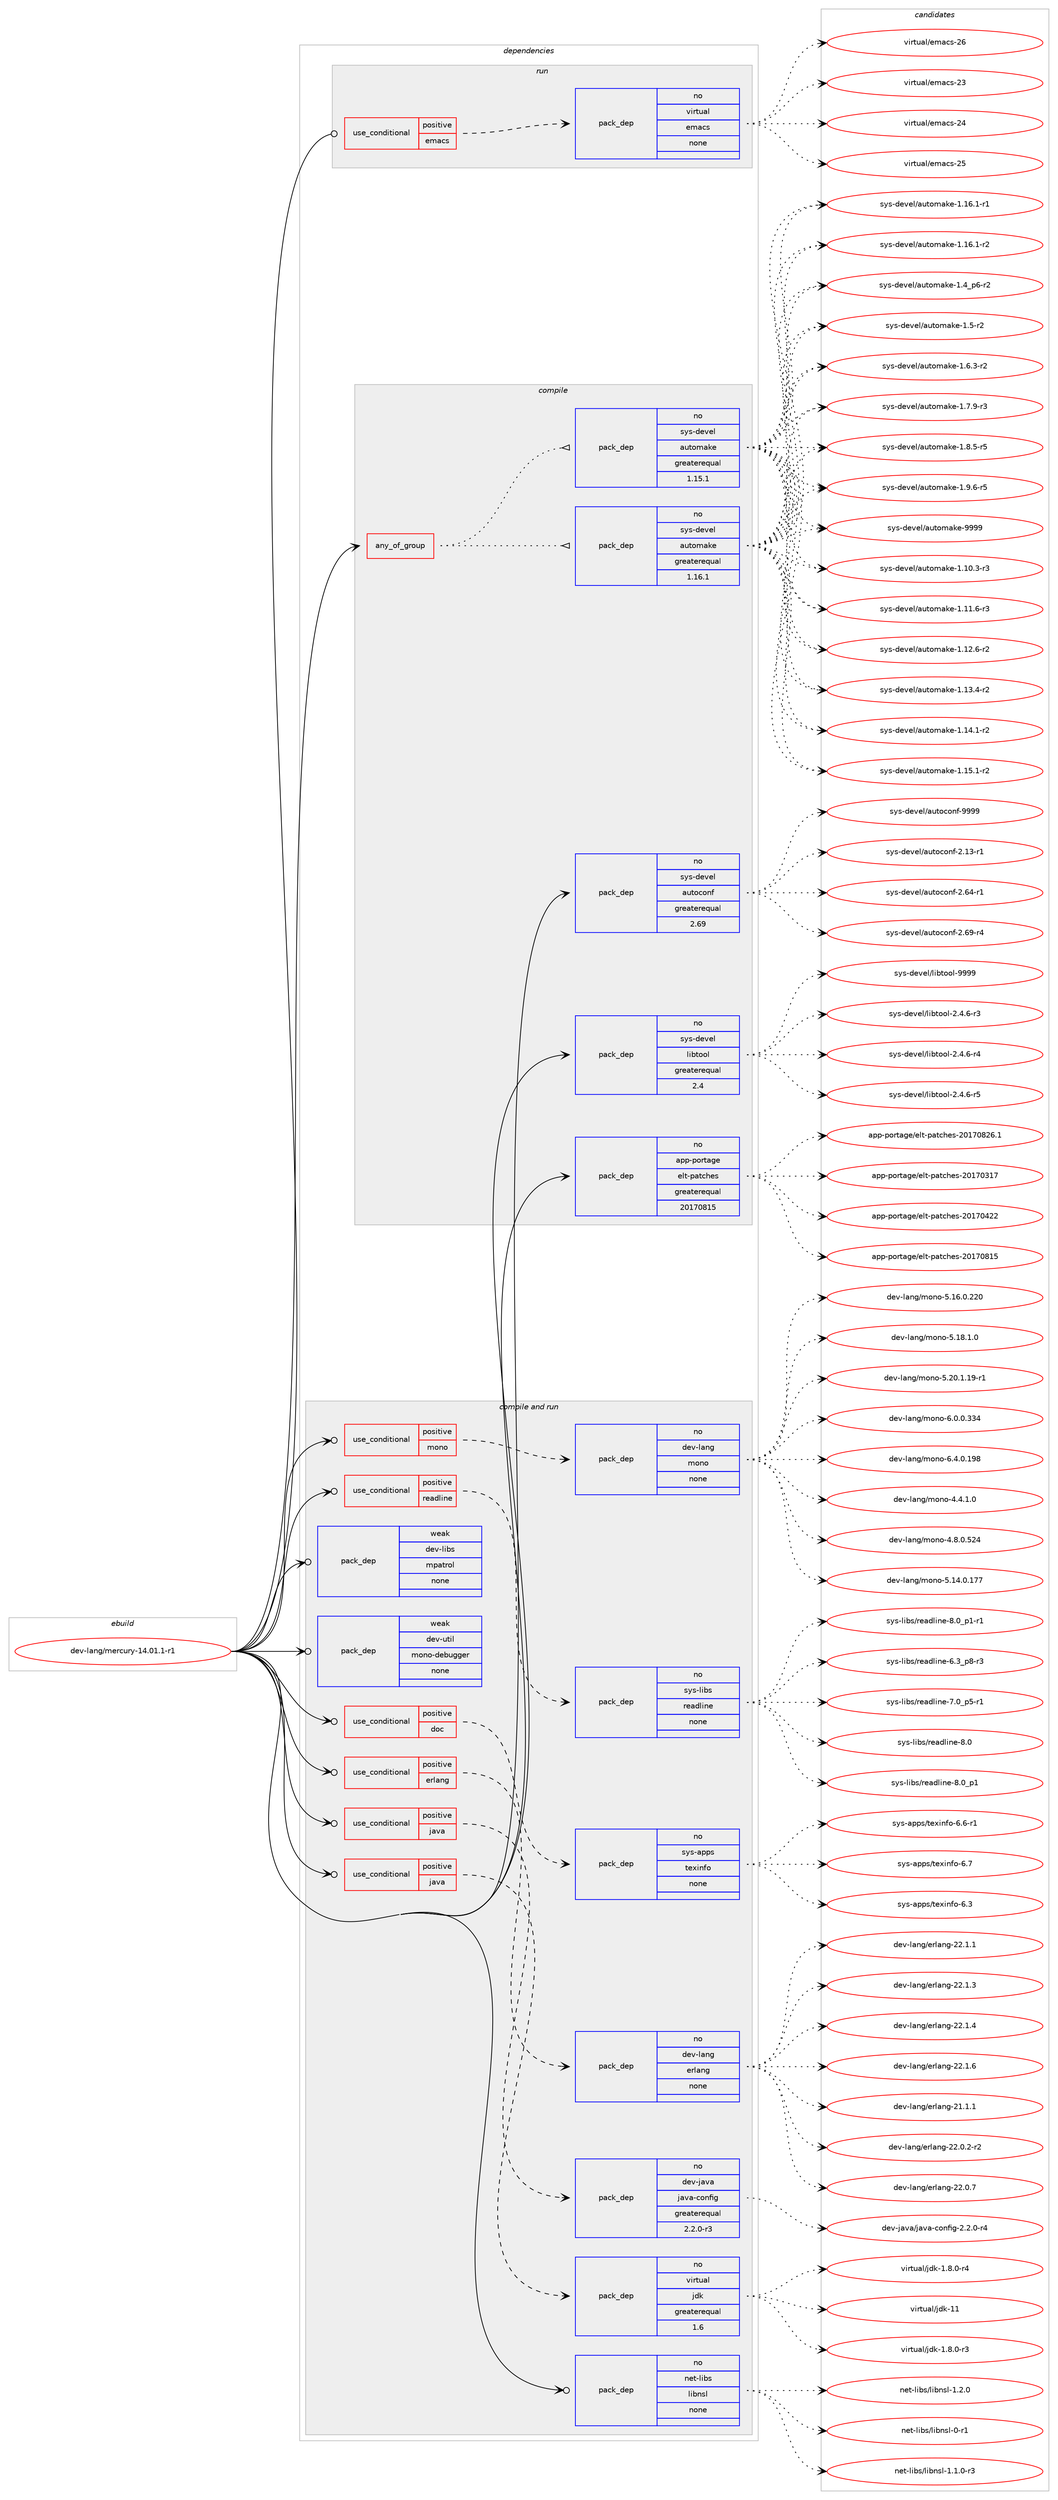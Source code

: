 digraph prolog {

# *************
# Graph options
# *************

newrank=true;
concentrate=true;
compound=true;
graph [rankdir=LR,fontname=Helvetica,fontsize=10,ranksep=1.5];#, ranksep=2.5, nodesep=0.2];
edge  [arrowhead=vee];
node  [fontname=Helvetica,fontsize=10];

# **********
# The ebuild
# **********

subgraph cluster_leftcol {
color=gray;
rank=same;
label=<<i>ebuild</i>>;
id [label="dev-lang/mercury-14.01.1-r1", color=red, width=4, href="../dev-lang/mercury-14.01.1-r1.svg"];
}

# ****************
# The dependencies
# ****************

subgraph cluster_midcol {
color=gray;
label=<<i>dependencies</i>>;
subgraph cluster_compile {
fillcolor="#eeeeee";
style=filled;
label=<<i>compile</i>>;
subgraph any10872 {
dependency558803 [label=<<TABLE BORDER="0" CELLBORDER="1" CELLSPACING="0" CELLPADDING="4"><TR><TD CELLPADDING="10">any_of_group</TD></TR></TABLE>>, shape=none, color=red];subgraph pack417675 {
dependency558804 [label=<<TABLE BORDER="0" CELLBORDER="1" CELLSPACING="0" CELLPADDING="4" WIDTH="220"><TR><TD ROWSPAN="6" CELLPADDING="30">pack_dep</TD></TR><TR><TD WIDTH="110">no</TD></TR><TR><TD>sys-devel</TD></TR><TR><TD>automake</TD></TR><TR><TD>greaterequal</TD></TR><TR><TD>1.16.1</TD></TR></TABLE>>, shape=none, color=blue];
}
dependency558803:e -> dependency558804:w [weight=20,style="dotted",arrowhead="oinv"];
subgraph pack417676 {
dependency558805 [label=<<TABLE BORDER="0" CELLBORDER="1" CELLSPACING="0" CELLPADDING="4" WIDTH="220"><TR><TD ROWSPAN="6" CELLPADDING="30">pack_dep</TD></TR><TR><TD WIDTH="110">no</TD></TR><TR><TD>sys-devel</TD></TR><TR><TD>automake</TD></TR><TR><TD>greaterequal</TD></TR><TR><TD>1.15.1</TD></TR></TABLE>>, shape=none, color=blue];
}
dependency558803:e -> dependency558805:w [weight=20,style="dotted",arrowhead="oinv"];
}
id:e -> dependency558803:w [weight=20,style="solid",arrowhead="vee"];
subgraph pack417677 {
dependency558806 [label=<<TABLE BORDER="0" CELLBORDER="1" CELLSPACING="0" CELLPADDING="4" WIDTH="220"><TR><TD ROWSPAN="6" CELLPADDING="30">pack_dep</TD></TR><TR><TD WIDTH="110">no</TD></TR><TR><TD>app-portage</TD></TR><TR><TD>elt-patches</TD></TR><TR><TD>greaterequal</TD></TR><TR><TD>20170815</TD></TR></TABLE>>, shape=none, color=blue];
}
id:e -> dependency558806:w [weight=20,style="solid",arrowhead="vee"];
subgraph pack417678 {
dependency558807 [label=<<TABLE BORDER="0" CELLBORDER="1" CELLSPACING="0" CELLPADDING="4" WIDTH="220"><TR><TD ROWSPAN="6" CELLPADDING="30">pack_dep</TD></TR><TR><TD WIDTH="110">no</TD></TR><TR><TD>sys-devel</TD></TR><TR><TD>autoconf</TD></TR><TR><TD>greaterequal</TD></TR><TR><TD>2.69</TD></TR></TABLE>>, shape=none, color=blue];
}
id:e -> dependency558807:w [weight=20,style="solid",arrowhead="vee"];
subgraph pack417679 {
dependency558808 [label=<<TABLE BORDER="0" CELLBORDER="1" CELLSPACING="0" CELLPADDING="4" WIDTH="220"><TR><TD ROWSPAN="6" CELLPADDING="30">pack_dep</TD></TR><TR><TD WIDTH="110">no</TD></TR><TR><TD>sys-devel</TD></TR><TR><TD>libtool</TD></TR><TR><TD>greaterequal</TD></TR><TR><TD>2.4</TD></TR></TABLE>>, shape=none, color=blue];
}
id:e -> dependency558808:w [weight=20,style="solid",arrowhead="vee"];
}
subgraph cluster_compileandrun {
fillcolor="#eeeeee";
style=filled;
label=<<i>compile and run</i>>;
subgraph cond129899 {
dependency558809 [label=<<TABLE BORDER="0" CELLBORDER="1" CELLSPACING="0" CELLPADDING="4"><TR><TD ROWSPAN="3" CELLPADDING="10">use_conditional</TD></TR><TR><TD>positive</TD></TR><TR><TD>doc</TD></TR></TABLE>>, shape=none, color=red];
subgraph pack417680 {
dependency558810 [label=<<TABLE BORDER="0" CELLBORDER="1" CELLSPACING="0" CELLPADDING="4" WIDTH="220"><TR><TD ROWSPAN="6" CELLPADDING="30">pack_dep</TD></TR><TR><TD WIDTH="110">no</TD></TR><TR><TD>sys-apps</TD></TR><TR><TD>texinfo</TD></TR><TR><TD>none</TD></TR><TR><TD></TD></TR></TABLE>>, shape=none, color=blue];
}
dependency558809:e -> dependency558810:w [weight=20,style="dashed",arrowhead="vee"];
}
id:e -> dependency558809:w [weight=20,style="solid",arrowhead="odotvee"];
subgraph cond129900 {
dependency558811 [label=<<TABLE BORDER="0" CELLBORDER="1" CELLSPACING="0" CELLPADDING="4"><TR><TD ROWSPAN="3" CELLPADDING="10">use_conditional</TD></TR><TR><TD>positive</TD></TR><TR><TD>erlang</TD></TR></TABLE>>, shape=none, color=red];
subgraph pack417681 {
dependency558812 [label=<<TABLE BORDER="0" CELLBORDER="1" CELLSPACING="0" CELLPADDING="4" WIDTH="220"><TR><TD ROWSPAN="6" CELLPADDING="30">pack_dep</TD></TR><TR><TD WIDTH="110">no</TD></TR><TR><TD>dev-lang</TD></TR><TR><TD>erlang</TD></TR><TR><TD>none</TD></TR><TR><TD></TD></TR></TABLE>>, shape=none, color=blue];
}
dependency558811:e -> dependency558812:w [weight=20,style="dashed",arrowhead="vee"];
}
id:e -> dependency558811:w [weight=20,style="solid",arrowhead="odotvee"];
subgraph cond129901 {
dependency558813 [label=<<TABLE BORDER="0" CELLBORDER="1" CELLSPACING="0" CELLPADDING="4"><TR><TD ROWSPAN="3" CELLPADDING="10">use_conditional</TD></TR><TR><TD>positive</TD></TR><TR><TD>java</TD></TR></TABLE>>, shape=none, color=red];
subgraph pack417682 {
dependency558814 [label=<<TABLE BORDER="0" CELLBORDER="1" CELLSPACING="0" CELLPADDING="4" WIDTH="220"><TR><TD ROWSPAN="6" CELLPADDING="30">pack_dep</TD></TR><TR><TD WIDTH="110">no</TD></TR><TR><TD>dev-java</TD></TR><TR><TD>java-config</TD></TR><TR><TD>greaterequal</TD></TR><TR><TD>2.2.0-r3</TD></TR></TABLE>>, shape=none, color=blue];
}
dependency558813:e -> dependency558814:w [weight=20,style="dashed",arrowhead="vee"];
}
id:e -> dependency558813:w [weight=20,style="solid",arrowhead="odotvee"];
subgraph cond129902 {
dependency558815 [label=<<TABLE BORDER="0" CELLBORDER="1" CELLSPACING="0" CELLPADDING="4"><TR><TD ROWSPAN="3" CELLPADDING="10">use_conditional</TD></TR><TR><TD>positive</TD></TR><TR><TD>java</TD></TR></TABLE>>, shape=none, color=red];
subgraph pack417683 {
dependency558816 [label=<<TABLE BORDER="0" CELLBORDER="1" CELLSPACING="0" CELLPADDING="4" WIDTH="220"><TR><TD ROWSPAN="6" CELLPADDING="30">pack_dep</TD></TR><TR><TD WIDTH="110">no</TD></TR><TR><TD>virtual</TD></TR><TR><TD>jdk</TD></TR><TR><TD>greaterequal</TD></TR><TR><TD>1.6</TD></TR></TABLE>>, shape=none, color=blue];
}
dependency558815:e -> dependency558816:w [weight=20,style="dashed",arrowhead="vee"];
}
id:e -> dependency558815:w [weight=20,style="solid",arrowhead="odotvee"];
subgraph cond129903 {
dependency558817 [label=<<TABLE BORDER="0" CELLBORDER="1" CELLSPACING="0" CELLPADDING="4"><TR><TD ROWSPAN="3" CELLPADDING="10">use_conditional</TD></TR><TR><TD>positive</TD></TR><TR><TD>mono</TD></TR></TABLE>>, shape=none, color=red];
subgraph pack417684 {
dependency558818 [label=<<TABLE BORDER="0" CELLBORDER="1" CELLSPACING="0" CELLPADDING="4" WIDTH="220"><TR><TD ROWSPAN="6" CELLPADDING="30">pack_dep</TD></TR><TR><TD WIDTH="110">no</TD></TR><TR><TD>dev-lang</TD></TR><TR><TD>mono</TD></TR><TR><TD>none</TD></TR><TR><TD></TD></TR></TABLE>>, shape=none, color=blue];
}
dependency558817:e -> dependency558818:w [weight=20,style="dashed",arrowhead="vee"];
}
id:e -> dependency558817:w [weight=20,style="solid",arrowhead="odotvee"];
subgraph cond129904 {
dependency558819 [label=<<TABLE BORDER="0" CELLBORDER="1" CELLSPACING="0" CELLPADDING="4"><TR><TD ROWSPAN="3" CELLPADDING="10">use_conditional</TD></TR><TR><TD>positive</TD></TR><TR><TD>readline</TD></TR></TABLE>>, shape=none, color=red];
subgraph pack417685 {
dependency558820 [label=<<TABLE BORDER="0" CELLBORDER="1" CELLSPACING="0" CELLPADDING="4" WIDTH="220"><TR><TD ROWSPAN="6" CELLPADDING="30">pack_dep</TD></TR><TR><TD WIDTH="110">no</TD></TR><TR><TD>sys-libs</TD></TR><TR><TD>readline</TD></TR><TR><TD>none</TD></TR><TR><TD></TD></TR></TABLE>>, shape=none, color=blue];
}
dependency558819:e -> dependency558820:w [weight=20,style="dashed",arrowhead="vee"];
}
id:e -> dependency558819:w [weight=20,style="solid",arrowhead="odotvee"];
subgraph pack417686 {
dependency558821 [label=<<TABLE BORDER="0" CELLBORDER="1" CELLSPACING="0" CELLPADDING="4" WIDTH="220"><TR><TD ROWSPAN="6" CELLPADDING="30">pack_dep</TD></TR><TR><TD WIDTH="110">no</TD></TR><TR><TD>net-libs</TD></TR><TR><TD>libnsl</TD></TR><TR><TD>none</TD></TR><TR><TD></TD></TR></TABLE>>, shape=none, color=blue];
}
id:e -> dependency558821:w [weight=20,style="solid",arrowhead="odotvee"];
subgraph pack417687 {
dependency558822 [label=<<TABLE BORDER="0" CELLBORDER="1" CELLSPACING="0" CELLPADDING="4" WIDTH="220"><TR><TD ROWSPAN="6" CELLPADDING="30">pack_dep</TD></TR><TR><TD WIDTH="110">weak</TD></TR><TR><TD>dev-libs</TD></TR><TR><TD>mpatrol</TD></TR><TR><TD>none</TD></TR><TR><TD></TD></TR></TABLE>>, shape=none, color=blue];
}
id:e -> dependency558822:w [weight=20,style="solid",arrowhead="odotvee"];
subgraph pack417688 {
dependency558823 [label=<<TABLE BORDER="0" CELLBORDER="1" CELLSPACING="0" CELLPADDING="4" WIDTH="220"><TR><TD ROWSPAN="6" CELLPADDING="30">pack_dep</TD></TR><TR><TD WIDTH="110">weak</TD></TR><TR><TD>dev-util</TD></TR><TR><TD>mono-debugger</TD></TR><TR><TD>none</TD></TR><TR><TD></TD></TR></TABLE>>, shape=none, color=blue];
}
id:e -> dependency558823:w [weight=20,style="solid",arrowhead="odotvee"];
}
subgraph cluster_run {
fillcolor="#eeeeee";
style=filled;
label=<<i>run</i>>;
subgraph cond129905 {
dependency558824 [label=<<TABLE BORDER="0" CELLBORDER="1" CELLSPACING="0" CELLPADDING="4"><TR><TD ROWSPAN="3" CELLPADDING="10">use_conditional</TD></TR><TR><TD>positive</TD></TR><TR><TD>emacs</TD></TR></TABLE>>, shape=none, color=red];
subgraph pack417689 {
dependency558825 [label=<<TABLE BORDER="0" CELLBORDER="1" CELLSPACING="0" CELLPADDING="4" WIDTH="220"><TR><TD ROWSPAN="6" CELLPADDING="30">pack_dep</TD></TR><TR><TD WIDTH="110">no</TD></TR><TR><TD>virtual</TD></TR><TR><TD>emacs</TD></TR><TR><TD>none</TD></TR><TR><TD></TD></TR></TABLE>>, shape=none, color=blue];
}
dependency558824:e -> dependency558825:w [weight=20,style="dashed",arrowhead="vee"];
}
id:e -> dependency558824:w [weight=20,style="solid",arrowhead="odot"];
}
}

# **************
# The candidates
# **************

subgraph cluster_choices {
rank=same;
color=gray;
label=<<i>candidates</i>>;

subgraph choice417675 {
color=black;
nodesep=1;
choice11512111545100101118101108479711711611110997107101454946494846514511451 [label="sys-devel/automake-1.10.3-r3", color=red, width=4,href="../sys-devel/automake-1.10.3-r3.svg"];
choice11512111545100101118101108479711711611110997107101454946494946544511451 [label="sys-devel/automake-1.11.6-r3", color=red, width=4,href="../sys-devel/automake-1.11.6-r3.svg"];
choice11512111545100101118101108479711711611110997107101454946495046544511450 [label="sys-devel/automake-1.12.6-r2", color=red, width=4,href="../sys-devel/automake-1.12.6-r2.svg"];
choice11512111545100101118101108479711711611110997107101454946495146524511450 [label="sys-devel/automake-1.13.4-r2", color=red, width=4,href="../sys-devel/automake-1.13.4-r2.svg"];
choice11512111545100101118101108479711711611110997107101454946495246494511450 [label="sys-devel/automake-1.14.1-r2", color=red, width=4,href="../sys-devel/automake-1.14.1-r2.svg"];
choice11512111545100101118101108479711711611110997107101454946495346494511450 [label="sys-devel/automake-1.15.1-r2", color=red, width=4,href="../sys-devel/automake-1.15.1-r2.svg"];
choice11512111545100101118101108479711711611110997107101454946495446494511449 [label="sys-devel/automake-1.16.1-r1", color=red, width=4,href="../sys-devel/automake-1.16.1-r1.svg"];
choice11512111545100101118101108479711711611110997107101454946495446494511450 [label="sys-devel/automake-1.16.1-r2", color=red, width=4,href="../sys-devel/automake-1.16.1-r2.svg"];
choice115121115451001011181011084797117116111109971071014549465295112544511450 [label="sys-devel/automake-1.4_p6-r2", color=red, width=4,href="../sys-devel/automake-1.4_p6-r2.svg"];
choice11512111545100101118101108479711711611110997107101454946534511450 [label="sys-devel/automake-1.5-r2", color=red, width=4,href="../sys-devel/automake-1.5-r2.svg"];
choice115121115451001011181011084797117116111109971071014549465446514511450 [label="sys-devel/automake-1.6.3-r2", color=red, width=4,href="../sys-devel/automake-1.6.3-r2.svg"];
choice115121115451001011181011084797117116111109971071014549465546574511451 [label="sys-devel/automake-1.7.9-r3", color=red, width=4,href="../sys-devel/automake-1.7.9-r3.svg"];
choice115121115451001011181011084797117116111109971071014549465646534511453 [label="sys-devel/automake-1.8.5-r5", color=red, width=4,href="../sys-devel/automake-1.8.5-r5.svg"];
choice115121115451001011181011084797117116111109971071014549465746544511453 [label="sys-devel/automake-1.9.6-r5", color=red, width=4,href="../sys-devel/automake-1.9.6-r5.svg"];
choice115121115451001011181011084797117116111109971071014557575757 [label="sys-devel/automake-9999", color=red, width=4,href="../sys-devel/automake-9999.svg"];
dependency558804:e -> choice11512111545100101118101108479711711611110997107101454946494846514511451:w [style=dotted,weight="100"];
dependency558804:e -> choice11512111545100101118101108479711711611110997107101454946494946544511451:w [style=dotted,weight="100"];
dependency558804:e -> choice11512111545100101118101108479711711611110997107101454946495046544511450:w [style=dotted,weight="100"];
dependency558804:e -> choice11512111545100101118101108479711711611110997107101454946495146524511450:w [style=dotted,weight="100"];
dependency558804:e -> choice11512111545100101118101108479711711611110997107101454946495246494511450:w [style=dotted,weight="100"];
dependency558804:e -> choice11512111545100101118101108479711711611110997107101454946495346494511450:w [style=dotted,weight="100"];
dependency558804:e -> choice11512111545100101118101108479711711611110997107101454946495446494511449:w [style=dotted,weight="100"];
dependency558804:e -> choice11512111545100101118101108479711711611110997107101454946495446494511450:w [style=dotted,weight="100"];
dependency558804:e -> choice115121115451001011181011084797117116111109971071014549465295112544511450:w [style=dotted,weight="100"];
dependency558804:e -> choice11512111545100101118101108479711711611110997107101454946534511450:w [style=dotted,weight="100"];
dependency558804:e -> choice115121115451001011181011084797117116111109971071014549465446514511450:w [style=dotted,weight="100"];
dependency558804:e -> choice115121115451001011181011084797117116111109971071014549465546574511451:w [style=dotted,weight="100"];
dependency558804:e -> choice115121115451001011181011084797117116111109971071014549465646534511453:w [style=dotted,weight="100"];
dependency558804:e -> choice115121115451001011181011084797117116111109971071014549465746544511453:w [style=dotted,weight="100"];
dependency558804:e -> choice115121115451001011181011084797117116111109971071014557575757:w [style=dotted,weight="100"];
}
subgraph choice417676 {
color=black;
nodesep=1;
choice11512111545100101118101108479711711611110997107101454946494846514511451 [label="sys-devel/automake-1.10.3-r3", color=red, width=4,href="../sys-devel/automake-1.10.3-r3.svg"];
choice11512111545100101118101108479711711611110997107101454946494946544511451 [label="sys-devel/automake-1.11.6-r3", color=red, width=4,href="../sys-devel/automake-1.11.6-r3.svg"];
choice11512111545100101118101108479711711611110997107101454946495046544511450 [label="sys-devel/automake-1.12.6-r2", color=red, width=4,href="../sys-devel/automake-1.12.6-r2.svg"];
choice11512111545100101118101108479711711611110997107101454946495146524511450 [label="sys-devel/automake-1.13.4-r2", color=red, width=4,href="../sys-devel/automake-1.13.4-r2.svg"];
choice11512111545100101118101108479711711611110997107101454946495246494511450 [label="sys-devel/automake-1.14.1-r2", color=red, width=4,href="../sys-devel/automake-1.14.1-r2.svg"];
choice11512111545100101118101108479711711611110997107101454946495346494511450 [label="sys-devel/automake-1.15.1-r2", color=red, width=4,href="../sys-devel/automake-1.15.1-r2.svg"];
choice11512111545100101118101108479711711611110997107101454946495446494511449 [label="sys-devel/automake-1.16.1-r1", color=red, width=4,href="../sys-devel/automake-1.16.1-r1.svg"];
choice11512111545100101118101108479711711611110997107101454946495446494511450 [label="sys-devel/automake-1.16.1-r2", color=red, width=4,href="../sys-devel/automake-1.16.1-r2.svg"];
choice115121115451001011181011084797117116111109971071014549465295112544511450 [label="sys-devel/automake-1.4_p6-r2", color=red, width=4,href="../sys-devel/automake-1.4_p6-r2.svg"];
choice11512111545100101118101108479711711611110997107101454946534511450 [label="sys-devel/automake-1.5-r2", color=red, width=4,href="../sys-devel/automake-1.5-r2.svg"];
choice115121115451001011181011084797117116111109971071014549465446514511450 [label="sys-devel/automake-1.6.3-r2", color=red, width=4,href="../sys-devel/automake-1.6.3-r2.svg"];
choice115121115451001011181011084797117116111109971071014549465546574511451 [label="sys-devel/automake-1.7.9-r3", color=red, width=4,href="../sys-devel/automake-1.7.9-r3.svg"];
choice115121115451001011181011084797117116111109971071014549465646534511453 [label="sys-devel/automake-1.8.5-r5", color=red, width=4,href="../sys-devel/automake-1.8.5-r5.svg"];
choice115121115451001011181011084797117116111109971071014549465746544511453 [label="sys-devel/automake-1.9.6-r5", color=red, width=4,href="../sys-devel/automake-1.9.6-r5.svg"];
choice115121115451001011181011084797117116111109971071014557575757 [label="sys-devel/automake-9999", color=red, width=4,href="../sys-devel/automake-9999.svg"];
dependency558805:e -> choice11512111545100101118101108479711711611110997107101454946494846514511451:w [style=dotted,weight="100"];
dependency558805:e -> choice11512111545100101118101108479711711611110997107101454946494946544511451:w [style=dotted,weight="100"];
dependency558805:e -> choice11512111545100101118101108479711711611110997107101454946495046544511450:w [style=dotted,weight="100"];
dependency558805:e -> choice11512111545100101118101108479711711611110997107101454946495146524511450:w [style=dotted,weight="100"];
dependency558805:e -> choice11512111545100101118101108479711711611110997107101454946495246494511450:w [style=dotted,weight="100"];
dependency558805:e -> choice11512111545100101118101108479711711611110997107101454946495346494511450:w [style=dotted,weight="100"];
dependency558805:e -> choice11512111545100101118101108479711711611110997107101454946495446494511449:w [style=dotted,weight="100"];
dependency558805:e -> choice11512111545100101118101108479711711611110997107101454946495446494511450:w [style=dotted,weight="100"];
dependency558805:e -> choice115121115451001011181011084797117116111109971071014549465295112544511450:w [style=dotted,weight="100"];
dependency558805:e -> choice11512111545100101118101108479711711611110997107101454946534511450:w [style=dotted,weight="100"];
dependency558805:e -> choice115121115451001011181011084797117116111109971071014549465446514511450:w [style=dotted,weight="100"];
dependency558805:e -> choice115121115451001011181011084797117116111109971071014549465546574511451:w [style=dotted,weight="100"];
dependency558805:e -> choice115121115451001011181011084797117116111109971071014549465646534511453:w [style=dotted,weight="100"];
dependency558805:e -> choice115121115451001011181011084797117116111109971071014549465746544511453:w [style=dotted,weight="100"];
dependency558805:e -> choice115121115451001011181011084797117116111109971071014557575757:w [style=dotted,weight="100"];
}
subgraph choice417677 {
color=black;
nodesep=1;
choice97112112451121111141169710310147101108116451129711699104101115455048495548514955 [label="app-portage/elt-patches-20170317", color=red, width=4,href="../app-portage/elt-patches-20170317.svg"];
choice97112112451121111141169710310147101108116451129711699104101115455048495548525050 [label="app-portage/elt-patches-20170422", color=red, width=4,href="../app-portage/elt-patches-20170422.svg"];
choice97112112451121111141169710310147101108116451129711699104101115455048495548564953 [label="app-portage/elt-patches-20170815", color=red, width=4,href="../app-portage/elt-patches-20170815.svg"];
choice971121124511211111411697103101471011081164511297116991041011154550484955485650544649 [label="app-portage/elt-patches-20170826.1", color=red, width=4,href="../app-portage/elt-patches-20170826.1.svg"];
dependency558806:e -> choice97112112451121111141169710310147101108116451129711699104101115455048495548514955:w [style=dotted,weight="100"];
dependency558806:e -> choice97112112451121111141169710310147101108116451129711699104101115455048495548525050:w [style=dotted,weight="100"];
dependency558806:e -> choice97112112451121111141169710310147101108116451129711699104101115455048495548564953:w [style=dotted,weight="100"];
dependency558806:e -> choice971121124511211111411697103101471011081164511297116991041011154550484955485650544649:w [style=dotted,weight="100"];
}
subgraph choice417678 {
color=black;
nodesep=1;
choice1151211154510010111810110847971171161119911111010245504649514511449 [label="sys-devel/autoconf-2.13-r1", color=red, width=4,href="../sys-devel/autoconf-2.13-r1.svg"];
choice1151211154510010111810110847971171161119911111010245504654524511449 [label="sys-devel/autoconf-2.64-r1", color=red, width=4,href="../sys-devel/autoconf-2.64-r1.svg"];
choice1151211154510010111810110847971171161119911111010245504654574511452 [label="sys-devel/autoconf-2.69-r4", color=red, width=4,href="../sys-devel/autoconf-2.69-r4.svg"];
choice115121115451001011181011084797117116111991111101024557575757 [label="sys-devel/autoconf-9999", color=red, width=4,href="../sys-devel/autoconf-9999.svg"];
dependency558807:e -> choice1151211154510010111810110847971171161119911111010245504649514511449:w [style=dotted,weight="100"];
dependency558807:e -> choice1151211154510010111810110847971171161119911111010245504654524511449:w [style=dotted,weight="100"];
dependency558807:e -> choice1151211154510010111810110847971171161119911111010245504654574511452:w [style=dotted,weight="100"];
dependency558807:e -> choice115121115451001011181011084797117116111991111101024557575757:w [style=dotted,weight="100"];
}
subgraph choice417679 {
color=black;
nodesep=1;
choice1151211154510010111810110847108105981161111111084550465246544511451 [label="sys-devel/libtool-2.4.6-r3", color=red, width=4,href="../sys-devel/libtool-2.4.6-r3.svg"];
choice1151211154510010111810110847108105981161111111084550465246544511452 [label="sys-devel/libtool-2.4.6-r4", color=red, width=4,href="../sys-devel/libtool-2.4.6-r4.svg"];
choice1151211154510010111810110847108105981161111111084550465246544511453 [label="sys-devel/libtool-2.4.6-r5", color=red, width=4,href="../sys-devel/libtool-2.4.6-r5.svg"];
choice1151211154510010111810110847108105981161111111084557575757 [label="sys-devel/libtool-9999", color=red, width=4,href="../sys-devel/libtool-9999.svg"];
dependency558808:e -> choice1151211154510010111810110847108105981161111111084550465246544511451:w [style=dotted,weight="100"];
dependency558808:e -> choice1151211154510010111810110847108105981161111111084550465246544511452:w [style=dotted,weight="100"];
dependency558808:e -> choice1151211154510010111810110847108105981161111111084550465246544511453:w [style=dotted,weight="100"];
dependency558808:e -> choice1151211154510010111810110847108105981161111111084557575757:w [style=dotted,weight="100"];
}
subgraph choice417680 {
color=black;
nodesep=1;
choice11512111545971121121154711610112010511010211145544651 [label="sys-apps/texinfo-6.3", color=red, width=4,href="../sys-apps/texinfo-6.3.svg"];
choice115121115459711211211547116101120105110102111455446544511449 [label="sys-apps/texinfo-6.6-r1", color=red, width=4,href="../sys-apps/texinfo-6.6-r1.svg"];
choice11512111545971121121154711610112010511010211145544655 [label="sys-apps/texinfo-6.7", color=red, width=4,href="../sys-apps/texinfo-6.7.svg"];
dependency558810:e -> choice11512111545971121121154711610112010511010211145544651:w [style=dotted,weight="100"];
dependency558810:e -> choice115121115459711211211547116101120105110102111455446544511449:w [style=dotted,weight="100"];
dependency558810:e -> choice11512111545971121121154711610112010511010211145544655:w [style=dotted,weight="100"];
}
subgraph choice417681 {
color=black;
nodesep=1;
choice1001011184510897110103471011141089711010345504946494649 [label="dev-lang/erlang-21.1.1", color=red, width=4,href="../dev-lang/erlang-21.1.1.svg"];
choice10010111845108971101034710111410897110103455050464846504511450 [label="dev-lang/erlang-22.0.2-r2", color=red, width=4,href="../dev-lang/erlang-22.0.2-r2.svg"];
choice1001011184510897110103471011141089711010345505046484655 [label="dev-lang/erlang-22.0.7", color=red, width=4,href="../dev-lang/erlang-22.0.7.svg"];
choice1001011184510897110103471011141089711010345505046494649 [label="dev-lang/erlang-22.1.1", color=red, width=4,href="../dev-lang/erlang-22.1.1.svg"];
choice1001011184510897110103471011141089711010345505046494651 [label="dev-lang/erlang-22.1.3", color=red, width=4,href="../dev-lang/erlang-22.1.3.svg"];
choice1001011184510897110103471011141089711010345505046494652 [label="dev-lang/erlang-22.1.4", color=red, width=4,href="../dev-lang/erlang-22.1.4.svg"];
choice1001011184510897110103471011141089711010345505046494654 [label="dev-lang/erlang-22.1.6", color=red, width=4,href="../dev-lang/erlang-22.1.6.svg"];
dependency558812:e -> choice1001011184510897110103471011141089711010345504946494649:w [style=dotted,weight="100"];
dependency558812:e -> choice10010111845108971101034710111410897110103455050464846504511450:w [style=dotted,weight="100"];
dependency558812:e -> choice1001011184510897110103471011141089711010345505046484655:w [style=dotted,weight="100"];
dependency558812:e -> choice1001011184510897110103471011141089711010345505046494649:w [style=dotted,weight="100"];
dependency558812:e -> choice1001011184510897110103471011141089711010345505046494651:w [style=dotted,weight="100"];
dependency558812:e -> choice1001011184510897110103471011141089711010345505046494652:w [style=dotted,weight="100"];
dependency558812:e -> choice1001011184510897110103471011141089711010345505046494654:w [style=dotted,weight="100"];
}
subgraph choice417682 {
color=black;
nodesep=1;
choice10010111845106971189747106971189745991111101021051034550465046484511452 [label="dev-java/java-config-2.2.0-r4", color=red, width=4,href="../dev-java/java-config-2.2.0-r4.svg"];
dependency558814:e -> choice10010111845106971189747106971189745991111101021051034550465046484511452:w [style=dotted,weight="100"];
}
subgraph choice417683 {
color=black;
nodesep=1;
choice11810511411611797108471061001074549465646484511451 [label="virtual/jdk-1.8.0-r3", color=red, width=4,href="../virtual/jdk-1.8.0-r3.svg"];
choice11810511411611797108471061001074549465646484511452 [label="virtual/jdk-1.8.0-r4", color=red, width=4,href="../virtual/jdk-1.8.0-r4.svg"];
choice1181051141161179710847106100107454949 [label="virtual/jdk-11", color=red, width=4,href="../virtual/jdk-11.svg"];
dependency558816:e -> choice11810511411611797108471061001074549465646484511451:w [style=dotted,weight="100"];
dependency558816:e -> choice11810511411611797108471061001074549465646484511452:w [style=dotted,weight="100"];
dependency558816:e -> choice1181051141161179710847106100107454949:w [style=dotted,weight="100"];
}
subgraph choice417684 {
color=black;
nodesep=1;
choice1001011184510897110103471091111101114552465246494648 [label="dev-lang/mono-4.4.1.0", color=red, width=4,href="../dev-lang/mono-4.4.1.0.svg"];
choice10010111845108971101034710911111011145524656464846535052 [label="dev-lang/mono-4.8.0.524", color=red, width=4,href="../dev-lang/mono-4.8.0.524.svg"];
choice1001011184510897110103471091111101114553464952464846495555 [label="dev-lang/mono-5.14.0.177", color=red, width=4,href="../dev-lang/mono-5.14.0.177.svg"];
choice1001011184510897110103471091111101114553464954464846505048 [label="dev-lang/mono-5.16.0.220", color=red, width=4,href="../dev-lang/mono-5.16.0.220.svg"];
choice100101118451089711010347109111110111455346495646494648 [label="dev-lang/mono-5.18.1.0", color=red, width=4,href="../dev-lang/mono-5.18.1.0.svg"];
choice100101118451089711010347109111110111455346504846494649574511449 [label="dev-lang/mono-5.20.1.19-r1", color=red, width=4,href="../dev-lang/mono-5.20.1.19-r1.svg"];
choice10010111845108971101034710911111011145544648464846515152 [label="dev-lang/mono-6.0.0.334", color=red, width=4,href="../dev-lang/mono-6.0.0.334.svg"];
choice10010111845108971101034710911111011145544652464846495756 [label="dev-lang/mono-6.4.0.198", color=red, width=4,href="../dev-lang/mono-6.4.0.198.svg"];
dependency558818:e -> choice1001011184510897110103471091111101114552465246494648:w [style=dotted,weight="100"];
dependency558818:e -> choice10010111845108971101034710911111011145524656464846535052:w [style=dotted,weight="100"];
dependency558818:e -> choice1001011184510897110103471091111101114553464952464846495555:w [style=dotted,weight="100"];
dependency558818:e -> choice1001011184510897110103471091111101114553464954464846505048:w [style=dotted,weight="100"];
dependency558818:e -> choice100101118451089711010347109111110111455346495646494648:w [style=dotted,weight="100"];
dependency558818:e -> choice100101118451089711010347109111110111455346504846494649574511449:w [style=dotted,weight="100"];
dependency558818:e -> choice10010111845108971101034710911111011145544648464846515152:w [style=dotted,weight="100"];
dependency558818:e -> choice10010111845108971101034710911111011145544652464846495756:w [style=dotted,weight="100"];
}
subgraph choice417685 {
color=black;
nodesep=1;
choice115121115451081059811547114101971001081051101014554465195112564511451 [label="sys-libs/readline-6.3_p8-r3", color=red, width=4,href="../sys-libs/readline-6.3_p8-r3.svg"];
choice115121115451081059811547114101971001081051101014555464895112534511449 [label="sys-libs/readline-7.0_p5-r1", color=red, width=4,href="../sys-libs/readline-7.0_p5-r1.svg"];
choice1151211154510810598115471141019710010810511010145564648 [label="sys-libs/readline-8.0", color=red, width=4,href="../sys-libs/readline-8.0.svg"];
choice11512111545108105981154711410197100108105110101455646489511249 [label="sys-libs/readline-8.0_p1", color=red, width=4,href="../sys-libs/readline-8.0_p1.svg"];
choice115121115451081059811547114101971001081051101014556464895112494511449 [label="sys-libs/readline-8.0_p1-r1", color=red, width=4,href="../sys-libs/readline-8.0_p1-r1.svg"];
dependency558820:e -> choice115121115451081059811547114101971001081051101014554465195112564511451:w [style=dotted,weight="100"];
dependency558820:e -> choice115121115451081059811547114101971001081051101014555464895112534511449:w [style=dotted,weight="100"];
dependency558820:e -> choice1151211154510810598115471141019710010810511010145564648:w [style=dotted,weight="100"];
dependency558820:e -> choice11512111545108105981154711410197100108105110101455646489511249:w [style=dotted,weight="100"];
dependency558820:e -> choice115121115451081059811547114101971001081051101014556464895112494511449:w [style=dotted,weight="100"];
}
subgraph choice417686 {
color=black;
nodesep=1;
choice1101011164510810598115471081059811011510845484511449 [label="net-libs/libnsl-0-r1", color=red, width=4,href="../net-libs/libnsl-0-r1.svg"];
choice110101116451081059811547108105981101151084549464946484511451 [label="net-libs/libnsl-1.1.0-r3", color=red, width=4,href="../net-libs/libnsl-1.1.0-r3.svg"];
choice11010111645108105981154710810598110115108454946504648 [label="net-libs/libnsl-1.2.0", color=red, width=4,href="../net-libs/libnsl-1.2.0.svg"];
dependency558821:e -> choice1101011164510810598115471081059811011510845484511449:w [style=dotted,weight="100"];
dependency558821:e -> choice110101116451081059811547108105981101151084549464946484511451:w [style=dotted,weight="100"];
dependency558821:e -> choice11010111645108105981154710810598110115108454946504648:w [style=dotted,weight="100"];
}
subgraph choice417687 {
color=black;
nodesep=1;
}
subgraph choice417688 {
color=black;
nodesep=1;
}
subgraph choice417689 {
color=black;
nodesep=1;
choice11810511411611797108471011099799115455051 [label="virtual/emacs-23", color=red, width=4,href="../virtual/emacs-23.svg"];
choice11810511411611797108471011099799115455052 [label="virtual/emacs-24", color=red, width=4,href="../virtual/emacs-24.svg"];
choice11810511411611797108471011099799115455053 [label="virtual/emacs-25", color=red, width=4,href="../virtual/emacs-25.svg"];
choice11810511411611797108471011099799115455054 [label="virtual/emacs-26", color=red, width=4,href="../virtual/emacs-26.svg"];
dependency558825:e -> choice11810511411611797108471011099799115455051:w [style=dotted,weight="100"];
dependency558825:e -> choice11810511411611797108471011099799115455052:w [style=dotted,weight="100"];
dependency558825:e -> choice11810511411611797108471011099799115455053:w [style=dotted,weight="100"];
dependency558825:e -> choice11810511411611797108471011099799115455054:w [style=dotted,weight="100"];
}
}

}
